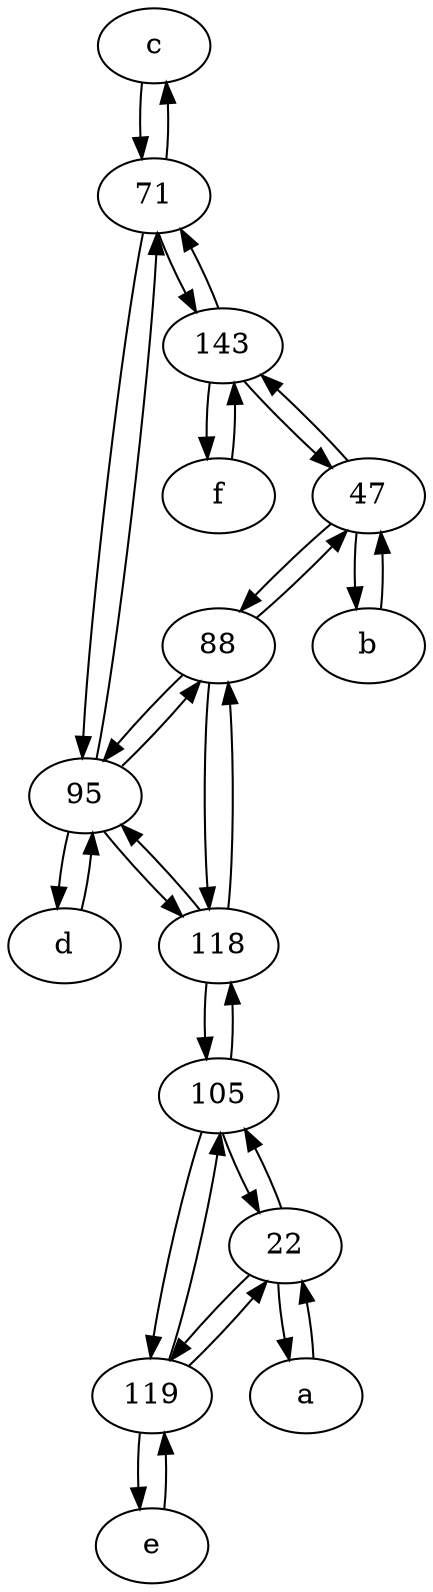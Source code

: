 digraph  {
	c [pos="20,10!"];
	95;
	118;
	71;
	a [pos="40,10!"];
	e [pos="30,50!"];
	105;
	119;
	f [pos="15,45!"];
	d [pos="20,30!"];
	143;
	47;
	88;
	b [pos="50,20!"];
	22;
	119 -> e;
	47 -> 143;
	119 -> 22;
	22 -> 119;
	119 -> 105;
	88 -> 118;
	143 -> f;
	105 -> 22;
	95 -> 88;
	88 -> 47;
	118 -> 105;
	143 -> 71;
	22 -> 105;
	105 -> 118;
	88 -> 95;
	22 -> a;
	47 -> 88;
	118 -> 95;
	71 -> 95;
	143 -> 47;
	71 -> c;
	95 -> 71;
	95 -> 118;
	71 -> 143;
	f -> 143;
	c -> 71;
	d -> 95;
	118 -> 88;
	95 -> d;
	a -> 22;
	47 -> b;
	105 -> 119;
	e -> 119;
	b -> 47;

	}
